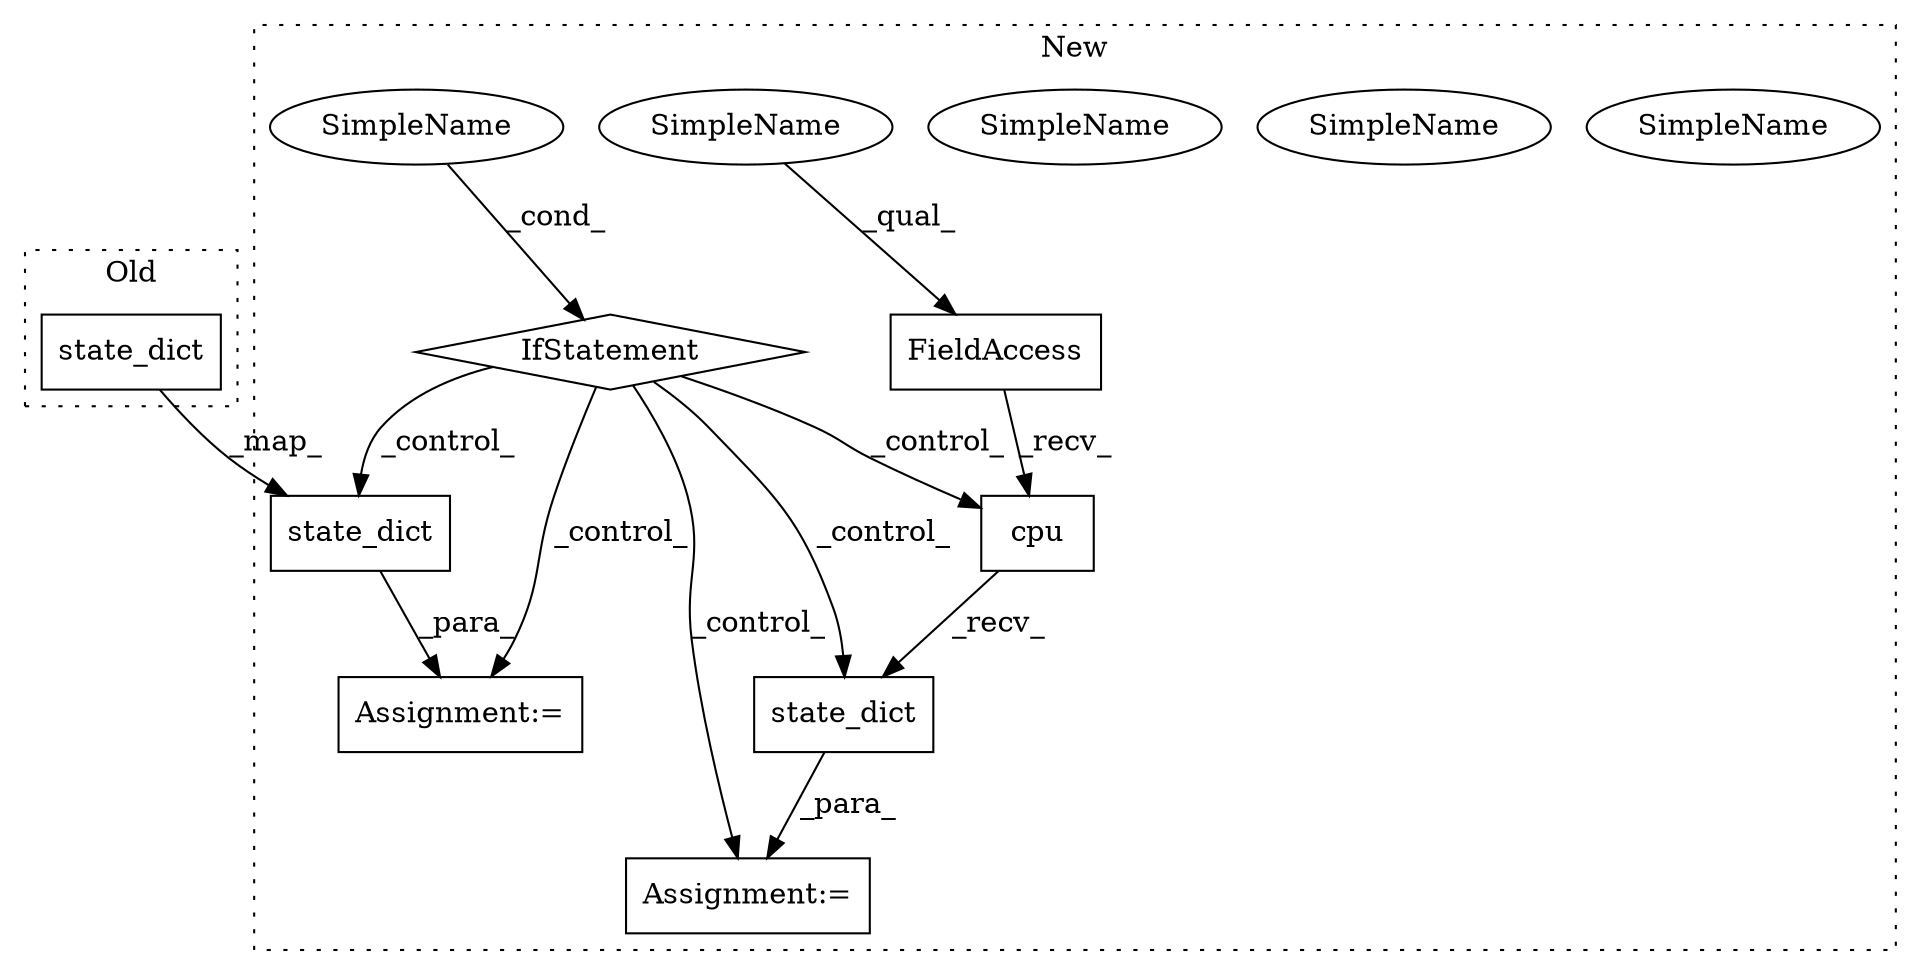 digraph G {
subgraph cluster0 {
1 [label="state_dict" a="32" s="7188" l="12" shape="box"];
label = "Old";
style="dotted";
}
subgraph cluster1 {
2 [label="state_dict" a="32" s="7280" l="12" shape="box"];
3 [label="Assignment:=" a="7" s="7273" l="1" shape="box"];
4 [label="IfStatement" a="25" s="7166,7177" l="4,2" shape="diamond"];
5 [label="Assignment:=" a="7" s="7201" l="1" shape="box"];
6 [label="state_dict" a="32" s="7221" l="12" shape="box"];
7 [label="FieldAccess" a="22" s="7202" l="12" shape="box"];
8 [label="cpu" a="32" s="7215" l="5" shape="box"];
9 [label="SimpleName" a="42" s="7170" l="7" shape="ellipse"];
10 [label="SimpleName" a="42" s="7170" l="7" shape="ellipse"];
11 [label="SimpleName" a="42" s="7202" l="5" shape="ellipse"];
12 [label="SimpleName" a="42" s="7202" l="5" shape="ellipse"];
13 [label="SimpleName" a="42" s="7170" l="7" shape="ellipse"];
label = "New";
style="dotted";
}
1 -> 2 [label="_map_"];
2 -> 3 [label="_para_"];
4 -> 8 [label="_control_"];
4 -> 3 [label="_control_"];
4 -> 6 [label="_control_"];
4 -> 5 [label="_control_"];
4 -> 2 [label="_control_"];
6 -> 5 [label="_para_"];
7 -> 8 [label="_recv_"];
8 -> 6 [label="_recv_"];
12 -> 7 [label="_qual_"];
13 -> 4 [label="_cond_"];
}